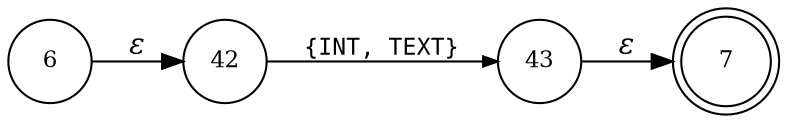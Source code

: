 digraph ATN {
rankdir=LR;
s7[fontsize=11, label="7", shape=doublecircle, fixedsize=true, width=.6];
s6[fontsize=11,label="6", shape=circle, fixedsize=true, width=.55, peripheries=1];
s42[fontsize=11,label="42", shape=circle, fixedsize=true, width=.55, peripheries=1];
s43[fontsize=11,label="43", shape=circle, fixedsize=true, width=.55, peripheries=1];
s6 -> s42 [fontname="Times-Italic", label="&epsilon;"];
s42 -> s43 [fontsize=11, fontname="Courier", arrowsize=.7, label = "{INT, TEXT}", arrowhead = normal];
s43 -> s7 [fontname="Times-Italic", label="&epsilon;"];
}